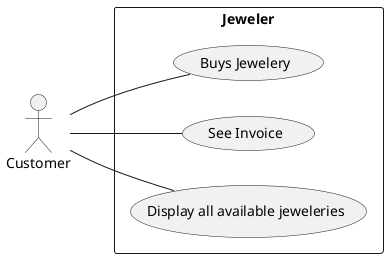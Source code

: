 @startuml
left to right direction
actor Customer

rectangle Jeweler {

  usecase "Buys Jewelery" as UC1
  usecase "See Invoice" as UC2
  usecase "Display all available jeweleries" as UC3

Customer -- UC1
Customer -- UC2
Customer -- UC3

@enduml
